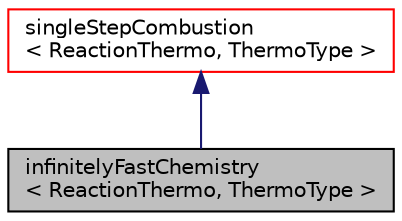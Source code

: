 digraph "infinitelyFastChemistry&lt; ReactionThermo, ThermoType &gt;"
{
  bgcolor="transparent";
  edge [fontname="Helvetica",fontsize="10",labelfontname="Helvetica",labelfontsize="10"];
  node [fontname="Helvetica",fontsize="10",shape=record];
  Node1 [label="infinitelyFastChemistry\l\< ReactionThermo, ThermoType \>",height=0.2,width=0.4,color="black", fillcolor="grey75", style="filled" fontcolor="black"];
  Node2 -> Node1 [dir="back",color="midnightblue",fontsize="10",style="solid",fontname="Helvetica"];
  Node2 [label="singleStepCombustion\l\< ReactionThermo, ThermoType \>",height=0.2,width=0.4,color="red",URL="$classFoam_1_1combustionModels_1_1singleStepCombustion.html",tooltip="Base class for combustion models using singleStepReactingMixture. "];
}
